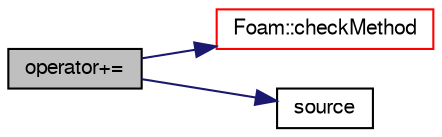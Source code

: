 digraph "operator+="
{
  bgcolor="transparent";
  edge [fontname="FreeSans",fontsize="10",labelfontname="FreeSans",labelfontsize="10"];
  node [fontname="FreeSans",fontsize="10",shape=record];
  rankdir="LR";
  Node6113 [label="operator+=",height=0.2,width=0.4,color="black", fillcolor="grey75", style="filled", fontcolor="black"];
  Node6113 -> Node6114 [color="midnightblue",fontsize="10",style="solid",fontname="FreeSans"];
  Node6114 [label="Foam::checkMethod",height=0.2,width=0.4,color="red",URL="$a21124.html#a656fbda275eb1aaf53a9b1df97a5743c"];
  Node6113 -> Node6160 [color="midnightblue",fontsize="10",style="solid",fontname="FreeSans"];
  Node6160 [label="source",height=0.2,width=0.4,color="black",URL="$a22358.html#a4c49d61a0e11bbdadf6646dbe3740560"];
}
